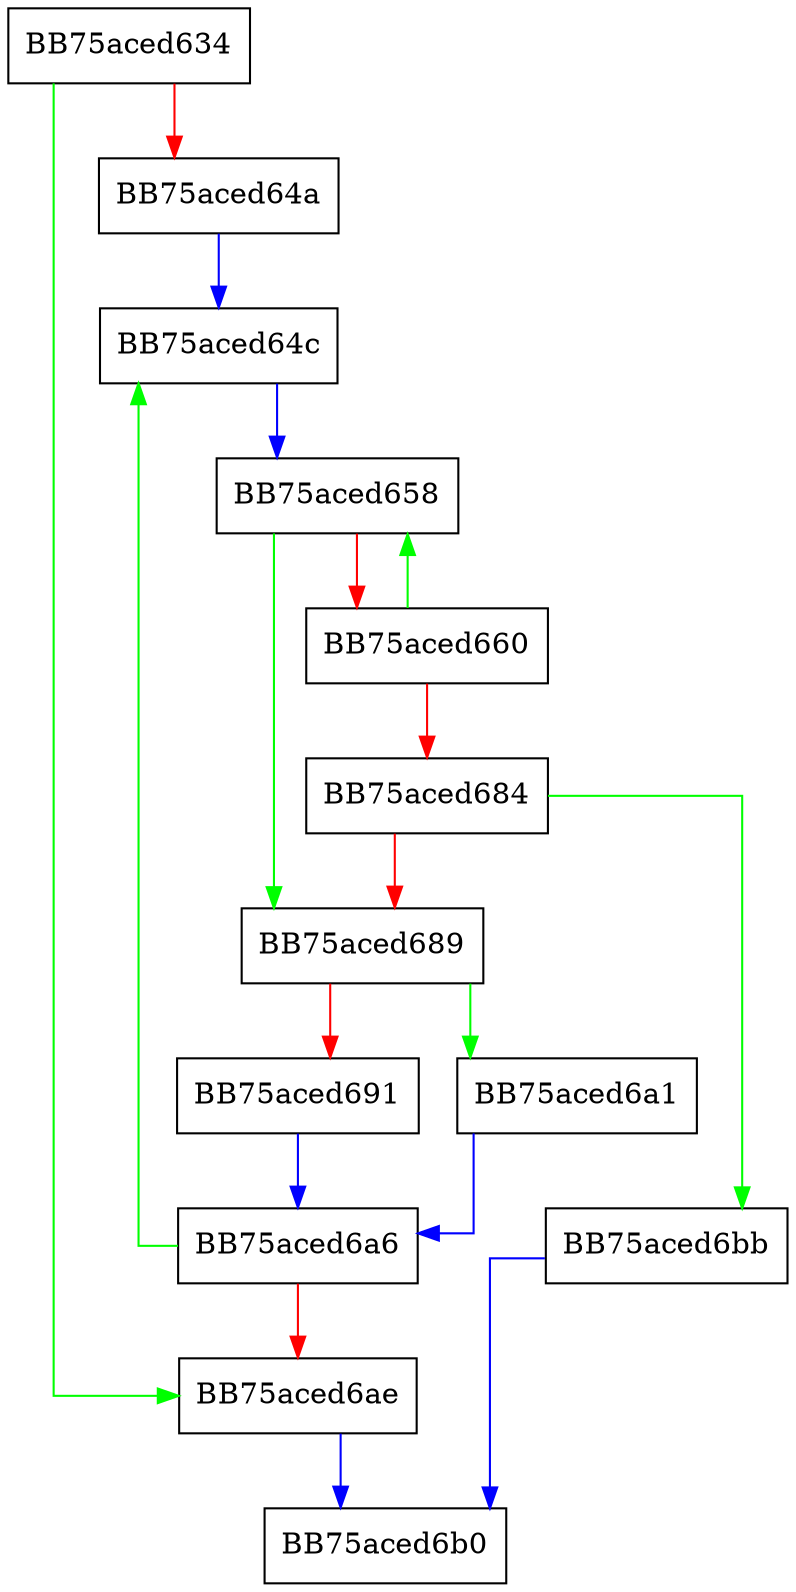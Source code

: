 digraph _fast_psb_search {
  node [shape="box"];
  graph [splines=ortho];
  BB75aced634 -> BB75aced6ae [color="green"];
  BB75aced634 -> BB75aced64a [color="red"];
  BB75aced64a -> BB75aced64c [color="blue"];
  BB75aced64c -> BB75aced658 [color="blue"];
  BB75aced658 -> BB75aced689 [color="green"];
  BB75aced658 -> BB75aced660 [color="red"];
  BB75aced660 -> BB75aced658 [color="green"];
  BB75aced660 -> BB75aced684 [color="red"];
  BB75aced684 -> BB75aced6bb [color="green"];
  BB75aced684 -> BB75aced689 [color="red"];
  BB75aced689 -> BB75aced6a1 [color="green"];
  BB75aced689 -> BB75aced691 [color="red"];
  BB75aced691 -> BB75aced6a6 [color="blue"];
  BB75aced6a1 -> BB75aced6a6 [color="blue"];
  BB75aced6a6 -> BB75aced64c [color="green"];
  BB75aced6a6 -> BB75aced6ae [color="red"];
  BB75aced6ae -> BB75aced6b0 [color="blue"];
  BB75aced6bb -> BB75aced6b0 [color="blue"];
}